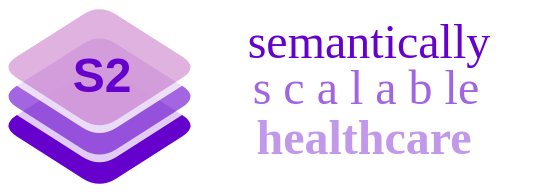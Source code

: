 <mxfile version="21.1.2" type="device">
  <diagram id="oW42OTgyJ29qiyAZpEMd" name="Page-1">
    <mxGraphModel dx="1372" dy="728" grid="0" gridSize="10" guides="1" tooltips="1" connect="1" arrows="1" fold="1" page="1" pageScale="1" pageWidth="1169" pageHeight="827" math="0" shadow="0">
      <root>
        <mxCell id="0" />
        <mxCell id="1" parent="0" />
        <mxCell id="s5apndaMzi8svxAnIqQ6-12" value="" style="rhombus;whiteSpace=wrap;html=1;rounded=1;shadow=0;sketch=0;strokeColor=none;fillColor=#6600CC;aspect=fixed;" parent="1" vertex="1">
          <mxGeometry x="69" y="335.234" width="99.519" height="63.326" as="geometry" />
        </mxCell>
        <mxCell id="s5apndaMzi8svxAnIqQ6-13" value="" style="rhombus;whiteSpace=wrap;html=1;rounded=1;shadow=0;sketch=0;strokeColor=none;fillColor=#FFFFFF;opacity=80;aspect=fixed;" parent="1" vertex="1">
          <mxGeometry x="69" y="324.515" width="99.519" height="63.326" as="geometry" />
        </mxCell>
        <mxCell id="s5apndaMzi8svxAnIqQ6-14" value="" style="rhombus;whiteSpace=wrap;html=1;rounded=1;shadow=0;sketch=0;strokeColor=none;fillColor=#6600CC;opacity=60;aspect=fixed;" parent="1" vertex="1">
          <mxGeometry x="69" y="320.617" width="99.519" height="63.326" as="geometry" />
        </mxCell>
        <mxCell id="s5apndaMzi8svxAnIqQ6-15" value="" style="rhombus;whiteSpace=wrap;html=1;rounded=1;shadow=0;sketch=0;strokeColor=none;fillColor=#FFFFFF;opacity=80;aspect=fixed;" parent="1" vertex="1">
          <mxGeometry x="69" y="309.898" width="99.519" height="63.326" as="geometry" />
        </mxCell>
        <mxCell id="s5apndaMzi8svxAnIqQ6-16" value="" style="rhombus;whiteSpace=wrap;html=1;rounded=1;shadow=0;sketch=0;strokeColor=none;fillColor=#990099;opacity=30;aspect=fixed;" parent="1" vertex="1">
          <mxGeometry x="69" y="306.001" width="99.519" height="63.326" as="geometry" />
        </mxCell>
        <mxCell id="3sB1OYJr2fDh_NDXcLFH-1" value="semantically" style="text;html=1;strokeColor=none;fillColor=none;align=center;verticalAlign=middle;whiteSpace=wrap;rounded=0;fontSize=24;fontFamily=Verdana;fontColor=#6600CC;" vertex="1" parent="1">
          <mxGeometry x="171" y="304" width="165" height="42" as="geometry" />
        </mxCell>
        <mxCell id="3sB1OYJr2fDh_NDXcLFH-2" value="S2" style="text;html=1;strokeColor=none;fillColor=none;align=center;verticalAlign=middle;whiteSpace=wrap;rounded=0;fontSize=24;fontStyle=1;fontColor=#6600CC;" vertex="1" parent="1">
          <mxGeometry x="90" y="326.52" width="60" height="30" as="geometry" />
        </mxCell>
        <mxCell id="3sB1OYJr2fDh_NDXcLFH-3" value="s c a l a b le" style="text;html=1;strokeColor=none;fillColor=none;align=center;verticalAlign=middle;whiteSpace=wrap;rounded=0;fontSize=24;fontFamily=Verdana;fontColor=#6600CC;textOpacity=60;" vertex="1" parent="1">
          <mxGeometry x="171.5" y="326" width="160" height="44" as="geometry" />
        </mxCell>
        <mxCell id="3sB1OYJr2fDh_NDXcLFH-4" value="&lt;b style=&quot;font-size: 24px;&quot;&gt;healthcare&lt;/b&gt;" style="text;html=1;strokeColor=none;fillColor=none;align=center;verticalAlign=middle;whiteSpace=wrap;rounded=0;fontSize=24;fontFamily=Verdana;fontColor=#6600CC;textOpacity=40;" vertex="1" parent="1">
          <mxGeometry x="169.5" y="353" width="162" height="40" as="geometry" />
        </mxCell>
      </root>
    </mxGraphModel>
  </diagram>
</mxfile>
